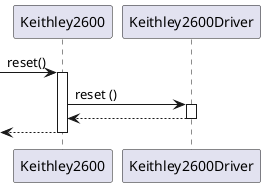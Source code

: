 @startuml

participant Keithley2600 as kei
participant Keithley2600Driver as dri

[-> kei ++: reset()
kei -> dri ++: reset ()
return
return

@enduml
